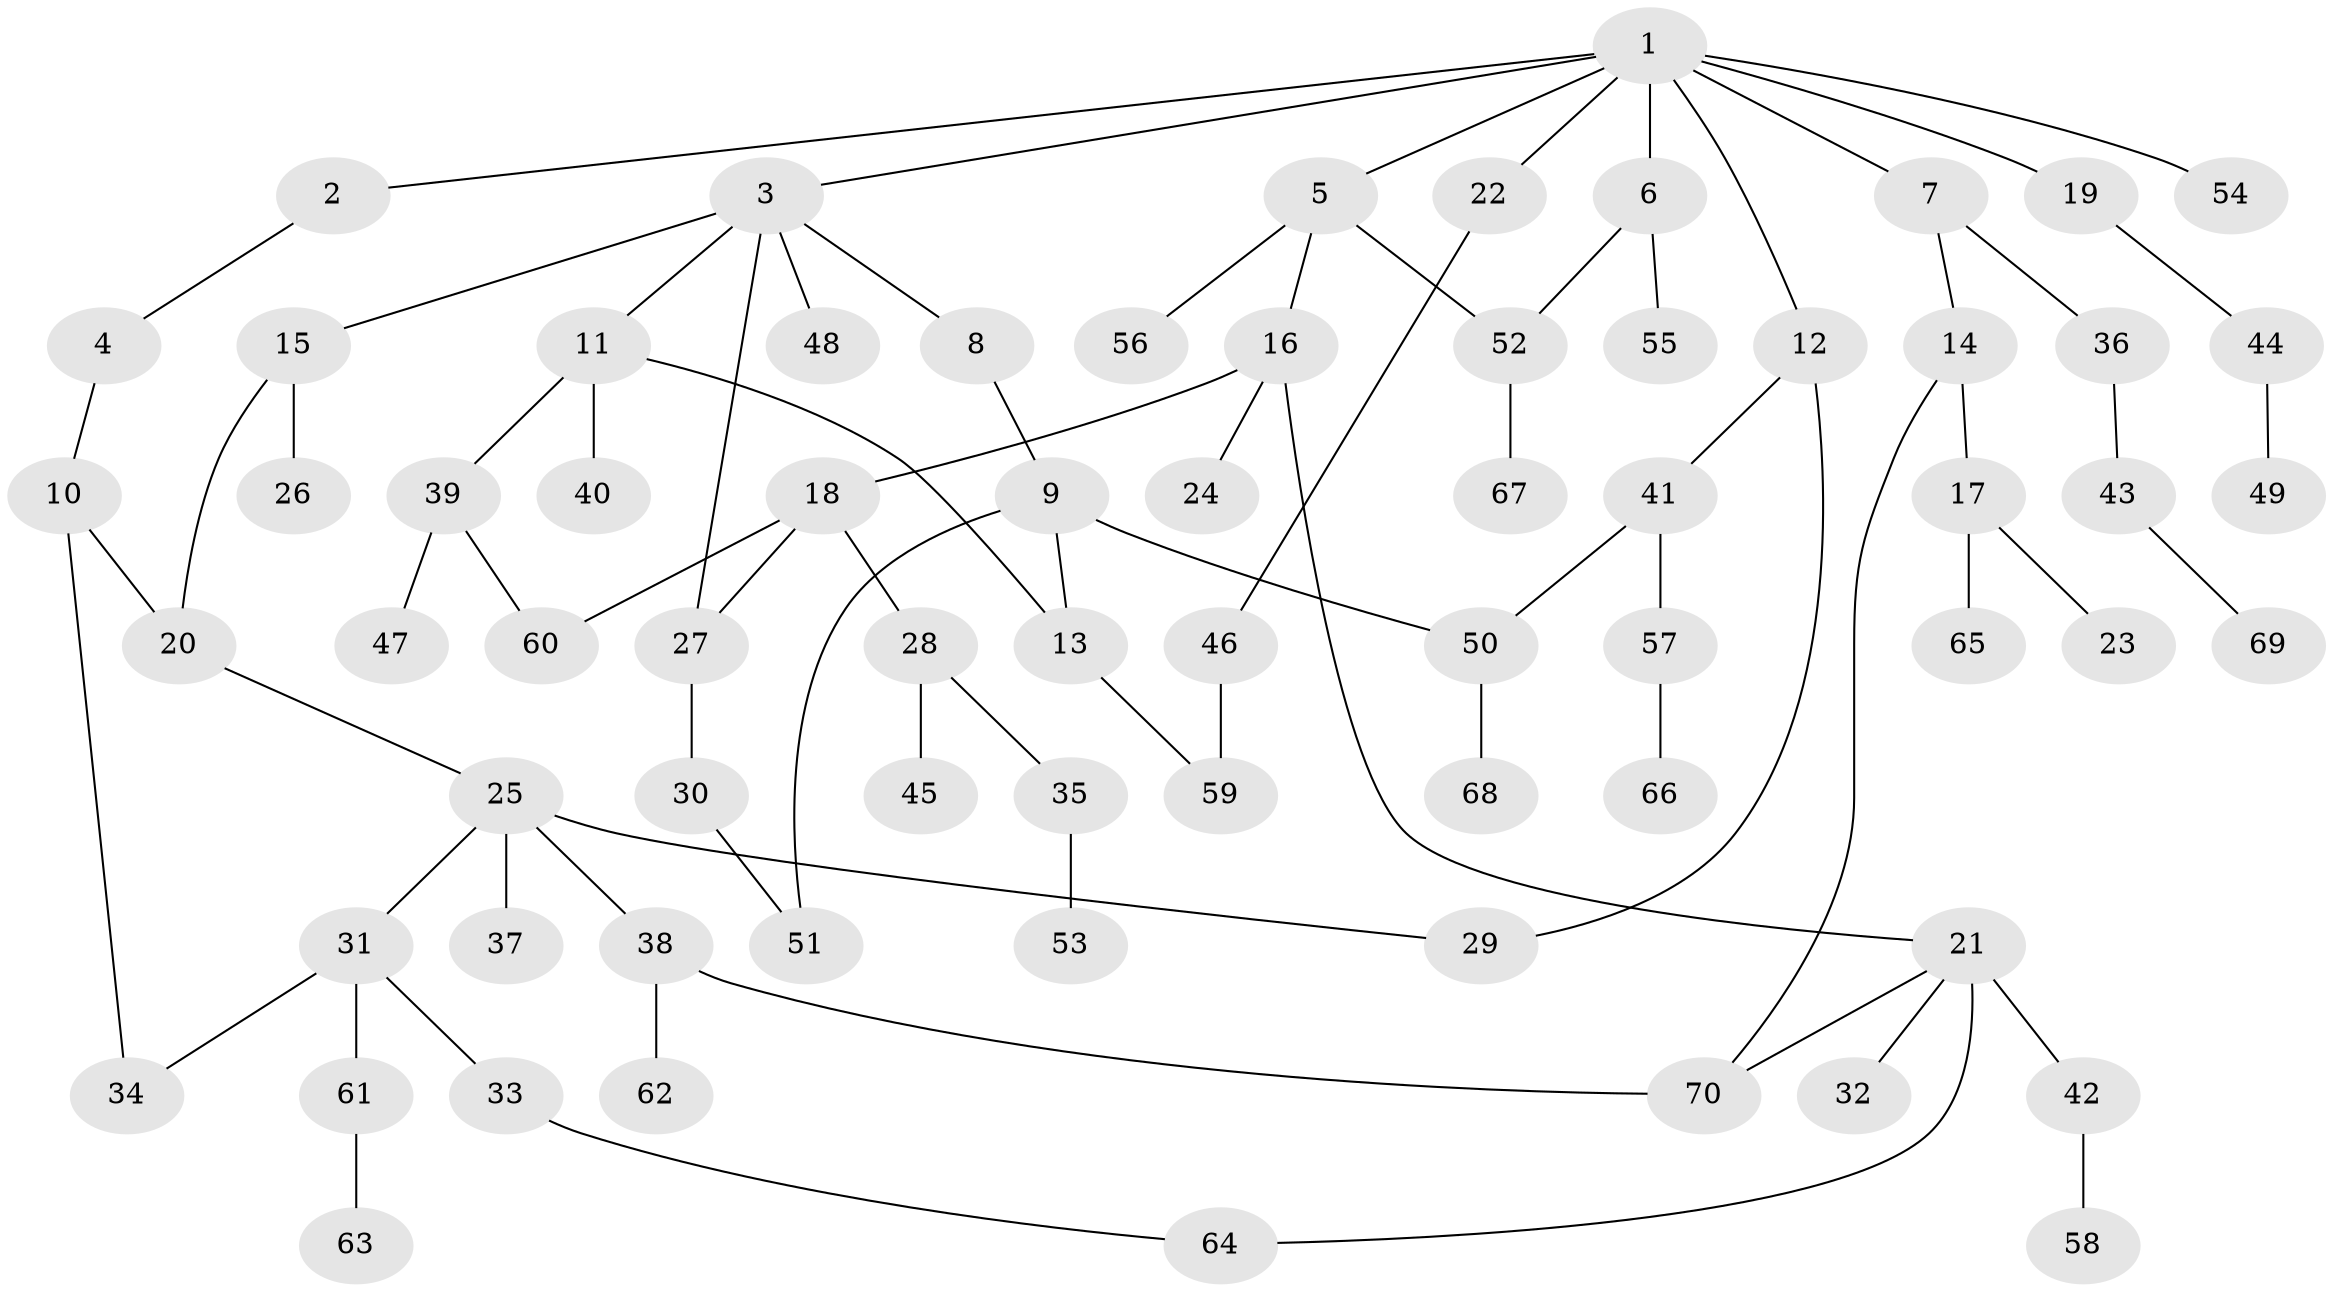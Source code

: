 // Generated by graph-tools (version 1.1) at 2025/00/03/09/25 03:00:57]
// undirected, 70 vertices, 82 edges
graph export_dot {
graph [start="1"]
  node [color=gray90,style=filled];
  1;
  2;
  3;
  4;
  5;
  6;
  7;
  8;
  9;
  10;
  11;
  12;
  13;
  14;
  15;
  16;
  17;
  18;
  19;
  20;
  21;
  22;
  23;
  24;
  25;
  26;
  27;
  28;
  29;
  30;
  31;
  32;
  33;
  34;
  35;
  36;
  37;
  38;
  39;
  40;
  41;
  42;
  43;
  44;
  45;
  46;
  47;
  48;
  49;
  50;
  51;
  52;
  53;
  54;
  55;
  56;
  57;
  58;
  59;
  60;
  61;
  62;
  63;
  64;
  65;
  66;
  67;
  68;
  69;
  70;
  1 -- 2;
  1 -- 3;
  1 -- 5;
  1 -- 6;
  1 -- 7;
  1 -- 12;
  1 -- 19;
  1 -- 22;
  1 -- 54;
  2 -- 4;
  3 -- 8;
  3 -- 11;
  3 -- 15;
  3 -- 27;
  3 -- 48;
  4 -- 10;
  5 -- 16;
  5 -- 52;
  5 -- 56;
  6 -- 55;
  6 -- 52;
  7 -- 14;
  7 -- 36;
  8 -- 9;
  9 -- 13;
  9 -- 50;
  9 -- 51;
  10 -- 20;
  10 -- 34;
  11 -- 39;
  11 -- 40;
  11 -- 13;
  12 -- 29;
  12 -- 41;
  13 -- 59;
  14 -- 17;
  14 -- 70;
  15 -- 26;
  15 -- 20;
  16 -- 18;
  16 -- 21;
  16 -- 24;
  17 -- 23;
  17 -- 65;
  18 -- 28;
  18 -- 60;
  18 -- 27;
  19 -- 44;
  20 -- 25;
  21 -- 32;
  21 -- 42;
  21 -- 64;
  21 -- 70;
  22 -- 46;
  25 -- 31;
  25 -- 37;
  25 -- 38;
  25 -- 29;
  27 -- 30;
  28 -- 35;
  28 -- 45;
  30 -- 51;
  31 -- 33;
  31 -- 61;
  31 -- 34;
  33 -- 64;
  35 -- 53;
  36 -- 43;
  38 -- 62;
  38 -- 70;
  39 -- 47;
  39 -- 60;
  41 -- 57;
  41 -- 50;
  42 -- 58;
  43 -- 69;
  44 -- 49;
  46 -- 59;
  50 -- 68;
  52 -- 67;
  57 -- 66;
  61 -- 63;
}
